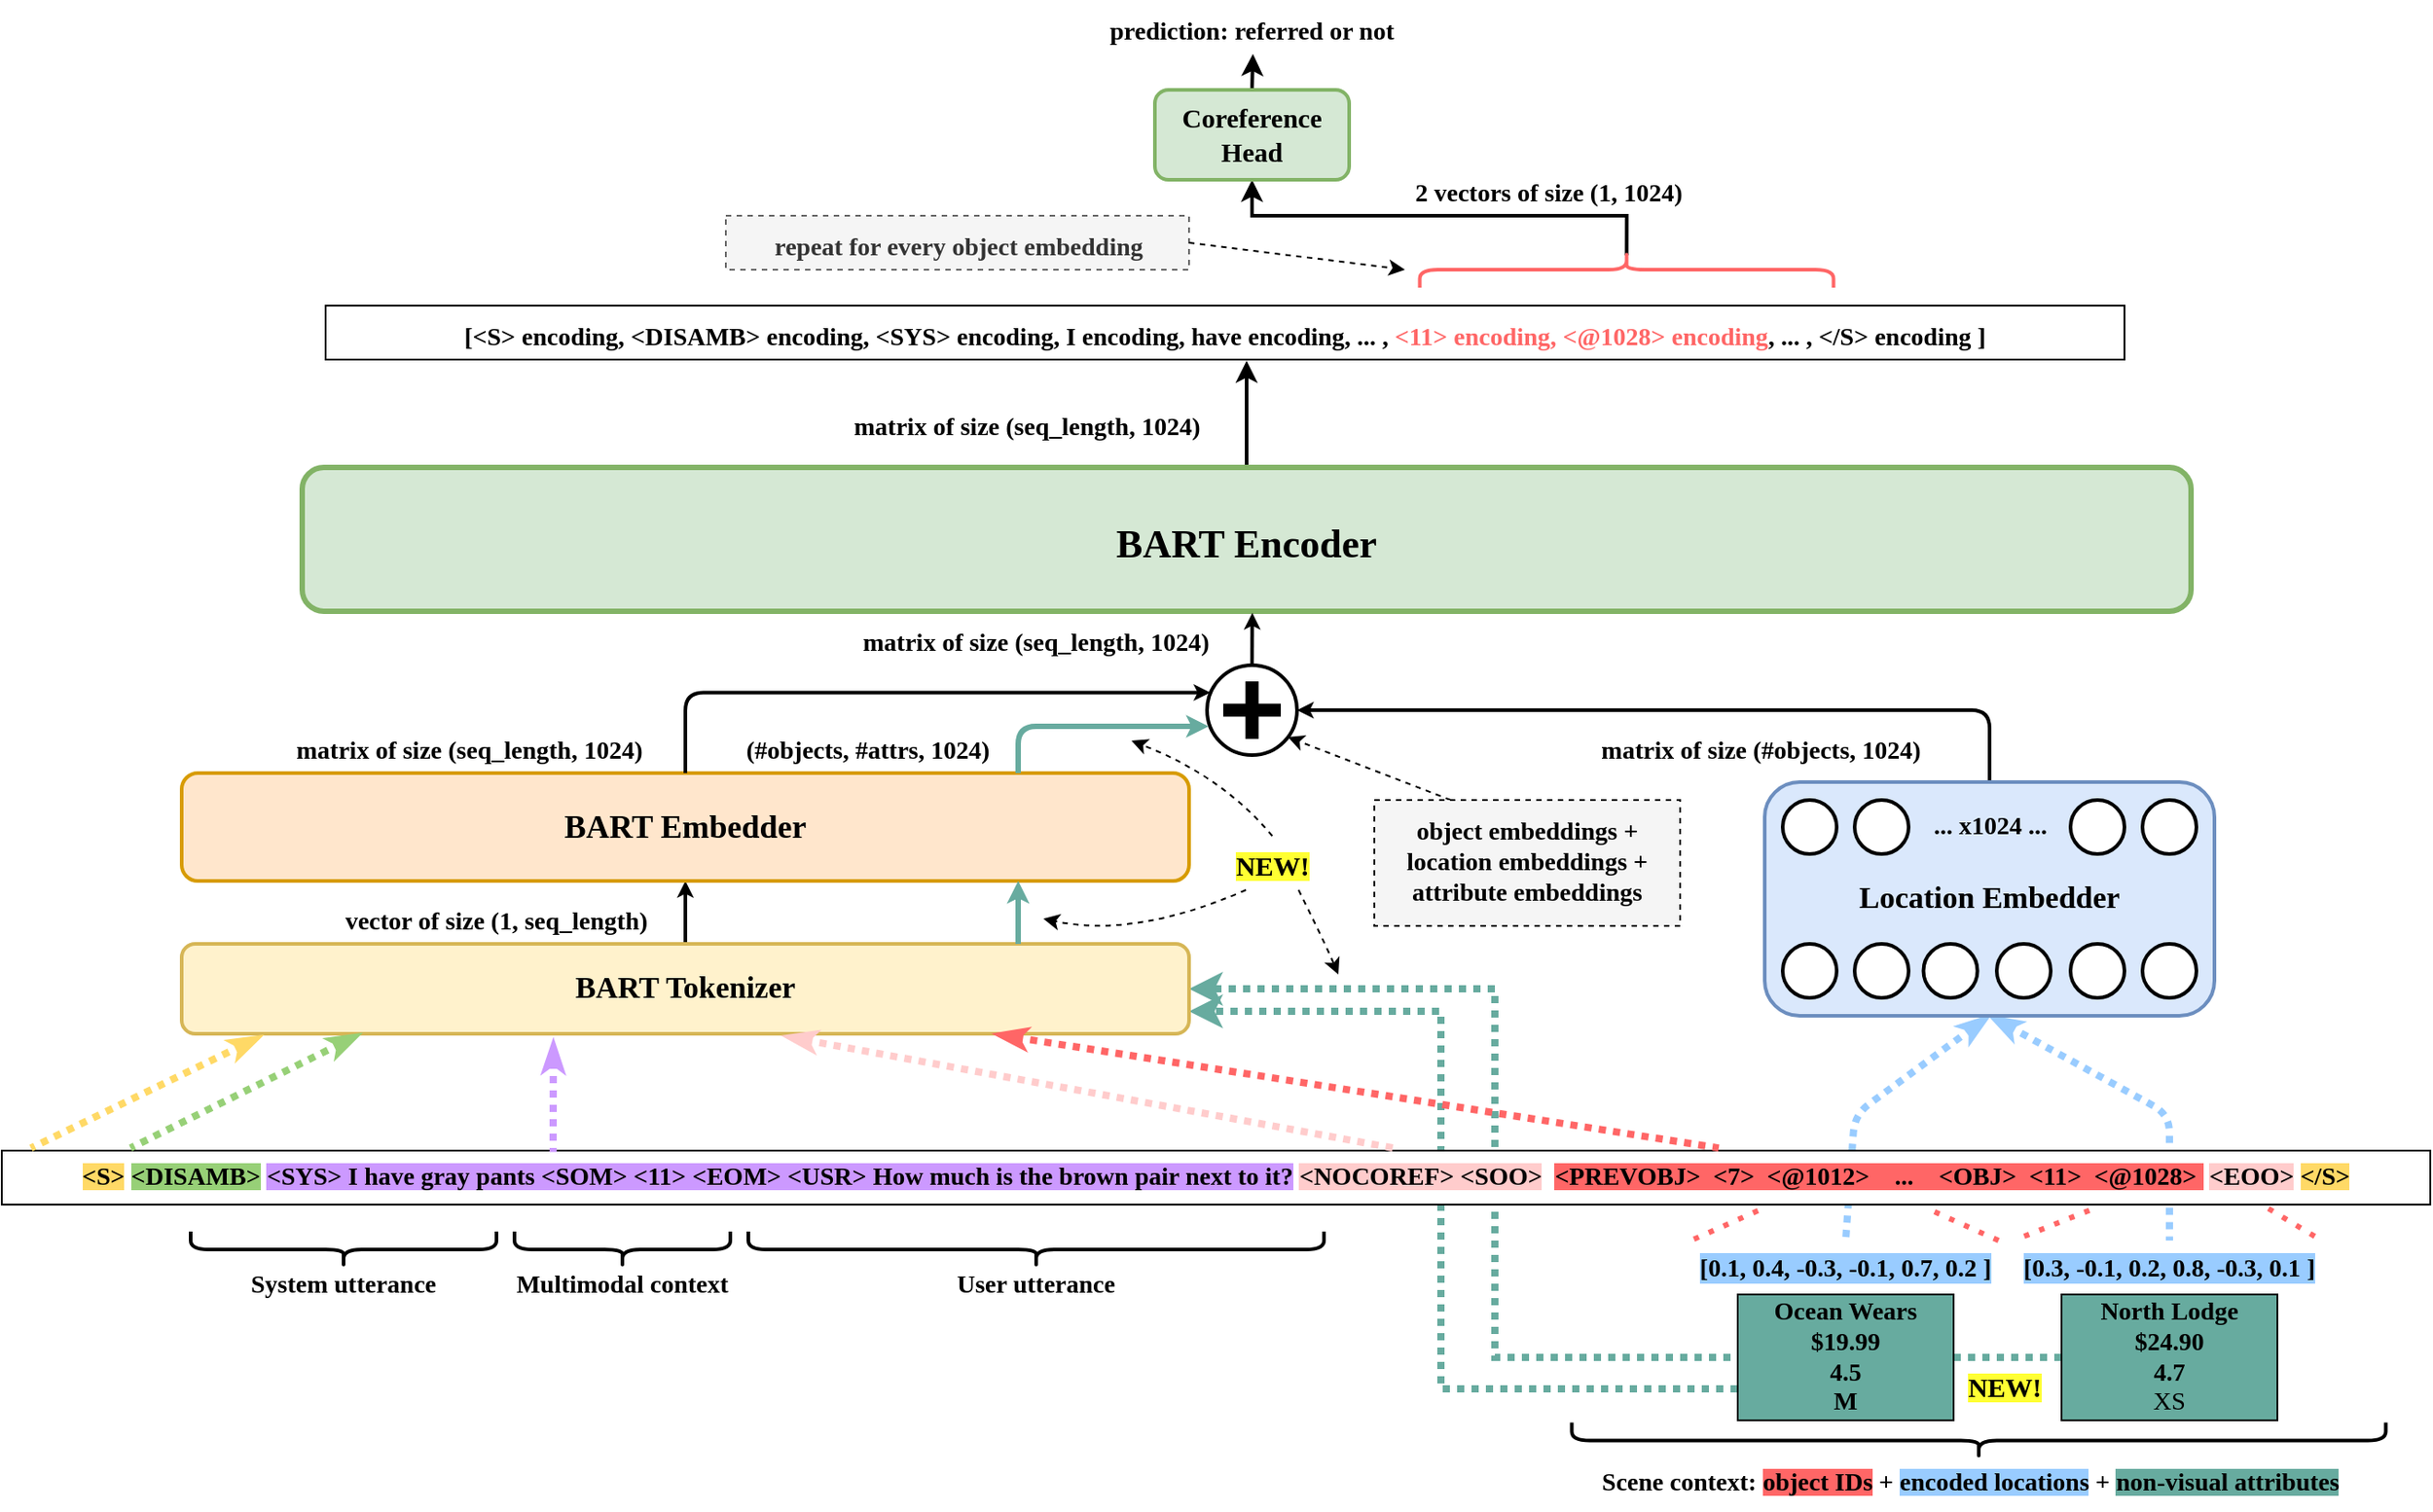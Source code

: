 <mxfile version="20.2.3" type="device"><diagram id="nJRgA7RGaKI04KDYHkOZ" name="Página-1"><mxGraphModel dx="3455" dy="1345" grid="0" gridSize="10" guides="1" tooltips="1" connect="1" arrows="1" fold="1" page="0" pageScale="1" pageWidth="827" pageHeight="1169" math="0" shadow="0"><root><mxCell id="0"/><mxCell id="1" parent="0"/><mxCell id="CJHG4yioOYbtJioHeOjv-8" style="edgeStyle=orthogonalEdgeStyle;rounded=0;orthogonalLoop=1;jettySize=auto;html=1;exitX=0;exitY=0.5;exitDx=0;exitDy=0;entryX=1;entryY=0.5;entryDx=0;entryDy=0;dashed=1;dashPattern=1 1;fontFamily=Montserrat;fontSource=https%3A%2F%2Ffonts.googleapis.com%2Fcss%3Ffamily%3DMontserrat;fontSize=14;strokeColor=#67AB9F;strokeWidth=4;" parent="1" source="CJHG4yioOYbtJioHeOjv-4" target="u8ArKfXHlO8BDRcM86fr-21" edge="1"><mxGeometry relative="1" as="geometry"><Array as="points"><mxPoint x="-800" y="745"/><mxPoint x="-800" y="540"/></Array></mxGeometry></mxCell><mxCell id="CJHG4yioOYbtJioHeOjv-6" style="edgeStyle=orthogonalEdgeStyle;rounded=0;orthogonalLoop=1;jettySize=auto;html=1;exitX=0;exitY=0.75;exitDx=0;exitDy=0;entryX=1;entryY=0.75;entryDx=0;entryDy=0;fontFamily=Montserrat;fontSource=https%3A%2F%2Ffonts.googleapis.com%2Fcss%3Ffamily%3DMontserrat;fontSize=14;dashed=1;dashPattern=1 1;strokeWidth=4;strokeColor=#67AB9F;" parent="1" source="CJHG4yioOYbtJioHeOjv-3" target="u8ArKfXHlO8BDRcM86fr-21" edge="1"><mxGeometry relative="1" as="geometry"><Array as="points"><mxPoint x="-830" y="763"/><mxPoint x="-830" y="553"/></Array></mxGeometry></mxCell><mxCell id="u8ArKfXHlO8BDRcM86fr-39" value="" style="endArrow=none;dashed=1;html=1;dashPattern=1 1;fontFamily=Montserrat;fontSource=https%3A%2F%2Ffonts.googleapis.com%2Fcss%3Ffamily%3DMontserrat;fontSize=14;fontColor=#000000;strokeColor=#99CCFF;strokeWidth=4;entryX=0.5;entryY=0;entryDx=0;entryDy=0;exitX=0.5;exitY=1;exitDx=0;exitDy=0;rounded=1;startArrow=classicThin;startFill=1;" parent="1" source="u8ArKfXHlO8BDRcM86fr-24" target="u8ArKfXHlO8BDRcM86fr-3" edge="1"><mxGeometry width="50" height="50" relative="1" as="geometry"><mxPoint x="-505" y="585.0" as="sourcePoint"/><mxPoint x="-595" y="690" as="targetPoint"/><Array as="points"><mxPoint x="-425" y="610"/></Array></mxGeometry></mxCell><mxCell id="u8ArKfXHlO8BDRcM86fr-38" value="" style="endArrow=none;dashed=1;html=1;dashPattern=1 1;fontFamily=Montserrat;fontSource=https%3A%2F%2Ffonts.googleapis.com%2Fcss%3Ffamily%3DMontserrat;fontSize=14;fontColor=#000000;strokeColor=#99CCFF;strokeWidth=4;entryX=0.5;entryY=0;entryDx=0;entryDy=0;exitX=0.5;exitY=1;exitDx=0;exitDy=0;rounded=1;startArrow=classicThin;startFill=1;" parent="1" source="u8ArKfXHlO8BDRcM86fr-24" target="u8ArKfXHlO8BDRcM86fr-2" edge="1"><mxGeometry width="50" height="50" relative="1" as="geometry"><mxPoint x="-870" y="590" as="sourcePoint"/><mxPoint x="-820" y="540" as="targetPoint"/><Array as="points"><mxPoint x="-600" y="610"/></Array></mxGeometry></mxCell><mxCell id="u8ArKfXHlO8BDRcM86fr-8" value="" style="rounded=0;whiteSpace=wrap;html=1;labelBackgroundColor=#99CCFF;fontFamily=Montserrat;fontSource=https%3A%2F%2Ffonts.googleapis.com%2Fcss%3Ffamily%3DMontserrat;fontSize=14;" parent="1" vertex="1"><mxGeometry x="-1630" y="630" width="1350" height="30" as="geometry"/></mxCell><mxCell id="u8ArKfXHlO8BDRcM86fr-1" value="&lt;font style=&quot;font-size: 14px;&quot; data-font-src=&quot;https://fonts.googleapis.com/css?family=Montserrat&quot; face=&quot;Montserrat&quot;&gt;&lt;b&gt;&lt;span style=&quot;background-color: rgb(255, 217, 102);&quot;&gt;&amp;lt;S&amp;gt;&lt;/span&gt; &lt;span style=&quot;background-color: rgb(151, 208, 119);&quot;&gt;&amp;lt;DISAMB&amp;gt;&lt;/span&gt; &lt;span style=&quot;background-color: rgb(204, 153, 255);&quot;&gt;&amp;lt;SYS&amp;gt; I have gray pants &amp;lt;SOM&amp;gt; &amp;lt;11&amp;gt; &amp;lt;EOM&amp;gt; &amp;lt;USR&amp;gt; How much is the brown pair next to it?&lt;/span&gt; &lt;span style=&quot;background-color: rgb(255, 204, 204);&quot;&gt;&amp;lt;NOCOREF&amp;gt; &amp;lt;SOO&amp;gt;&lt;/span&gt;&amp;nbsp; &lt;span style=&quot;background-color: rgb(255, 102, 102);&quot;&gt;&amp;lt;PREVOBJ&amp;gt;&amp;nbsp; &amp;lt;7&amp;gt;&amp;nbsp;&amp;nbsp;&lt;/span&gt;&lt;span style=&quot;background-color: rgb(255, 102, 102);&quot;&gt;&amp;lt;@1012&amp;gt;&amp;nbsp; &amp;nbsp; ...&amp;nbsp; &amp;nbsp; &amp;lt;OBJ&amp;gt;&amp;nbsp; &amp;lt;11&amp;gt;&amp;nbsp;&amp;nbsp;&lt;/span&gt;&lt;span style=&quot;background-color: rgb(255, 102, 102);&quot;&gt;&amp;lt;@1028&amp;gt;&amp;nbsp;&lt;/span&gt; &lt;span style=&quot;background-color: rgb(255, 204, 204);&quot;&gt;&amp;lt;EOO&amp;gt;&lt;/span&gt; &lt;span style=&quot;background-color: rgb(255, 217, 102);&quot;&gt;&amp;lt;/S&amp;gt;&lt;/span&gt;&lt;/b&gt;&lt;/font&gt;" style="text;html=1;strokeColor=none;fillColor=none;align=center;verticalAlign=middle;whiteSpace=wrap;rounded=0;" parent="1" vertex="1"><mxGeometry x="-1630" y="630" width="1350" height="30" as="geometry"/></mxCell><mxCell id="u8ArKfXHlO8BDRcM86fr-2" value="&lt;font face=&quot;Montserrat&quot;&gt;&lt;b&gt;[0.1, 0.4, -0.3, -0.1, 0.7, 0.2 ]&lt;/b&gt;&lt;/font&gt;" style="text;html=1;strokeColor=none;fillColor=none;align=center;verticalAlign=middle;whiteSpace=wrap;rounded=0;labelBackgroundColor=#99CCFF;fontSize=14;" parent="1" vertex="1"><mxGeometry x="-700" y="680" width="190" height="30" as="geometry"/></mxCell><mxCell id="u8ArKfXHlO8BDRcM86fr-3" value="&lt;font face=&quot;Montserrat&quot;&gt;&lt;b&gt;[0.3, -0.1, 0.2, 0.8, -0.3, 0.1 ]&lt;/b&gt;&lt;/font&gt;" style="text;html=1;strokeColor=none;fillColor=none;align=center;verticalAlign=middle;whiteSpace=wrap;rounded=0;labelBackgroundColor=#99CCFF;fontSize=14;" parent="1" vertex="1"><mxGeometry x="-520" y="680" width="190" height="30" as="geometry"/></mxCell><mxCell id="u8ArKfXHlO8BDRcM86fr-4" value="" style="endArrow=none;dashed=1;html=1;dashPattern=1 2;strokeWidth=3;rounded=0;fontFamily=Montserrat;fontSource=https%3A%2F%2Ffonts.googleapis.com%2Fcss%3Ffamily%3DMontserrat;fontSize=14;entryX=0.726;entryY=1.056;entryDx=0;entryDy=0;entryPerimeter=0;exitX=0.056;exitY=-0.024;exitDx=0;exitDy=0;fillColor=#f8cecc;strokeColor=#FF6666;exitPerimeter=0;" parent="1" source="u8ArKfXHlO8BDRcM86fr-2" target="u8ArKfXHlO8BDRcM86fr-1" edge="1"><mxGeometry width="50" height="50" relative="1" as="geometry"><mxPoint x="-910" y="810" as="sourcePoint"/><mxPoint x="-860" y="760" as="targetPoint"/></mxGeometry></mxCell><mxCell id="u8ArKfXHlO8BDRcM86fr-5" value="" style="endArrow=none;dashed=1;html=1;dashPattern=1 2;strokeWidth=3;rounded=0;fontFamily=Montserrat;fontSource=https%3A%2F%2Ffonts.googleapis.com%2Fcss%3Ffamily%3DMontserrat;fontSize=14;entryX=0.792;entryY=1.056;entryDx=0;entryDy=0;entryPerimeter=0;exitX=0;exitY=0;exitDx=0;exitDy=0;fillColor=#f8cecc;strokeColor=#FF6666;" parent="1" source="u8ArKfXHlO8BDRcM86fr-3" target="u8ArKfXHlO8BDRcM86fr-1" edge="1"><mxGeometry width="50" height="50" relative="1" as="geometry"><mxPoint x="-910" y="810" as="sourcePoint"/><mxPoint x="-860" y="760" as="targetPoint"/></mxGeometry></mxCell><mxCell id="u8ArKfXHlO8BDRcM86fr-6" value="" style="endArrow=none;dashed=1;html=1;dashPattern=1 2;strokeWidth=3;rounded=0;fontFamily=Montserrat;fontSource=https%3A%2F%2Ffonts.googleapis.com%2Fcss%3Ffamily%3DMontserrat;fontSize=14;entryX=0.86;entryY=1.1;entryDx=0;entryDy=0;entryPerimeter=0;exitX=0.075;exitY=-0.078;exitDx=0;exitDy=0;fillColor=#f8cecc;strokeColor=#FF6666;exitPerimeter=0;" parent="1" source="u8ArKfXHlO8BDRcM86fr-3" target="u8ArKfXHlO8BDRcM86fr-1" edge="1"><mxGeometry width="50" height="50" relative="1" as="geometry"><mxPoint x="-510" y="690" as="sourcePoint"/><mxPoint x="-550.8" y="671.68" as="targetPoint"/></mxGeometry></mxCell><mxCell id="u8ArKfXHlO8BDRcM86fr-7" value="" style="endArrow=none;dashed=1;html=1;dashPattern=1 2;strokeWidth=3;rounded=0;fontFamily=Montserrat;fontSource=https%3A%2F%2Ffonts.googleapis.com%2Fcss%3Ffamily%3DMontserrat;fontSize=14;entryX=0.931;entryY=1.011;entryDx=0;entryDy=0;entryPerimeter=0;exitX=0.925;exitY=-0.078;exitDx=0;exitDy=0;fillColor=#f8cecc;strokeColor=#FF6666;exitPerimeter=0;" parent="1" source="u8ArKfXHlO8BDRcM86fr-3" target="u8ArKfXHlO8BDRcM86fr-1" edge="1"><mxGeometry width="50" height="50" relative="1" as="geometry"><mxPoint x="-500" y="700" as="sourcePoint"/><mxPoint x="-540.8" y="681.68" as="targetPoint"/></mxGeometry></mxCell><mxCell id="u8ArKfXHlO8BDRcM86fr-9" value="" style="shape=curlyBracket;whiteSpace=wrap;html=1;rounded=1;flipH=1;labelBackgroundColor=#99CCFF;fontFamily=Montserrat;fontSource=https%3A%2F%2Ffonts.googleapis.com%2Fcss%3Ffamily%3DMontserrat;fontSize=14;rotation=90;strokeWidth=2;" parent="1" vertex="1"><mxGeometry x="-1450" y="600" width="20" height="170" as="geometry"/></mxCell><mxCell id="u8ArKfXHlO8BDRcM86fr-10" value="" style="shape=curlyBracket;whiteSpace=wrap;html=1;rounded=1;flipH=1;labelBackgroundColor=#99CCFF;fontFamily=Montserrat;fontSource=https%3A%2F%2Ffonts.googleapis.com%2Fcss%3Ffamily%3DMontserrat;fontSize=14;rotation=90;strokeWidth=2;" parent="1" vertex="1"><mxGeometry x="-1295" y="625" width="20" height="120" as="geometry"/></mxCell><mxCell id="u8ArKfXHlO8BDRcM86fr-11" value="" style="shape=curlyBracket;whiteSpace=wrap;html=1;rounded=1;flipH=1;labelBackgroundColor=#99CCFF;fontFamily=Montserrat;fontSource=https%3A%2F%2Ffonts.googleapis.com%2Fcss%3Ffamily%3DMontserrat;fontSize=14;rotation=90;strokeWidth=2;" parent="1" vertex="1"><mxGeometry x="-1065" y="525" width="20" height="320" as="geometry"/></mxCell><mxCell id="u8ArKfXHlO8BDRcM86fr-12" value="" style="shape=curlyBracket;whiteSpace=wrap;html=1;rounded=1;flipH=1;labelBackgroundColor=#99CCFF;fontFamily=Montserrat;fontSource=https%3A%2F%2Ffonts.googleapis.com%2Fcss%3Ffamily%3DMontserrat;fontSize=14;rotation=90;strokeWidth=2;" parent="1" vertex="1"><mxGeometry x="-541" y="565" width="20" height="452.5" as="geometry"/></mxCell><mxCell id="u8ArKfXHlO8BDRcM86fr-14" value="&lt;b&gt;System utterance&lt;/b&gt;" style="text;html=1;strokeColor=none;fillColor=none;align=center;verticalAlign=middle;whiteSpace=wrap;rounded=0;labelBackgroundColor=none;fontFamily=Montserrat;fontSource=https%3A%2F%2Ffonts.googleapis.com%2Fcss%3Ffamily%3DMontserrat;fontSize=14;" parent="1" vertex="1"><mxGeometry x="-1515" y="690" width="150" height="30" as="geometry"/></mxCell><mxCell id="u8ArKfXHlO8BDRcM86fr-15" value="&lt;b&gt;Multimodal context&lt;/b&gt;" style="text;html=1;strokeColor=none;fillColor=none;align=center;verticalAlign=middle;whiteSpace=wrap;rounded=0;labelBackgroundColor=none;fontFamily=Montserrat;fontSource=https%3A%2F%2Ffonts.googleapis.com%2Fcss%3Ffamily%3DMontserrat;fontSize=14;" parent="1" vertex="1"><mxGeometry x="-1360" y="690" width="150" height="30" as="geometry"/></mxCell><mxCell id="u8ArKfXHlO8BDRcM86fr-16" value="&lt;b&gt;User utterance&lt;/b&gt;" style="text;html=1;strokeColor=none;fillColor=none;align=center;verticalAlign=middle;whiteSpace=wrap;rounded=0;labelBackgroundColor=none;fontFamily=Montserrat;fontSource=https%3A%2F%2Ffonts.googleapis.com%2Fcss%3Ffamily%3DMontserrat;fontSize=14;" parent="1" vertex="1"><mxGeometry x="-1130" y="690" width="150" height="30" as="geometry"/></mxCell><mxCell id="u8ArKfXHlO8BDRcM86fr-17" value="&lt;b&gt;Scene context: &lt;span style=&quot;background-color: rgb(255, 102, 102);&quot;&gt;object IDs&lt;/span&gt;&amp;nbsp;+ &lt;span style=&quot;background-color: rgb(153, 204, 255);&quot;&gt;encoded locations&lt;/span&gt;&lt;/b&gt;&lt;b&gt;&amp;nbsp;+ &lt;span style=&quot;background-color: rgb(103, 171, 159);&quot;&gt;non-visual attributes&lt;/span&gt;&lt;/b&gt;" style="text;html=1;strokeColor=none;fillColor=none;align=center;verticalAlign=middle;whiteSpace=wrap;rounded=0;labelBackgroundColor=none;fontFamily=Montserrat;fontSource=https%3A%2F%2Ffonts.googleapis.com%2Fcss%3Ffamily%3DMontserrat;fontSize=14;" parent="1" vertex="1"><mxGeometry x="-780" y="800" width="489" height="30" as="geometry"/></mxCell><mxCell id="u8ArKfXHlO8BDRcM86fr-47" style="edgeStyle=orthogonalEdgeStyle;rounded=1;orthogonalLoop=1;jettySize=auto;html=1;exitX=0.5;exitY=0;exitDx=0;exitDy=0;entryX=0.5;entryY=1;entryDx=0;entryDy=0;fontFamily=Montserrat;fontSource=https%3A%2F%2Ffonts.googleapis.com%2Fcss%3Ffamily%3DMontserrat;fontSize=16;fontColor=#000000;startArrow=none;startFill=0;strokeColor=#000000;strokeWidth=2;endArrow=classic;endFill=1;endSize=3;startSize=5;" parent="1" source="u8ArKfXHlO8BDRcM86fr-21" target="u8ArKfXHlO8BDRcM86fr-22" edge="1"><mxGeometry relative="1" as="geometry"/></mxCell><mxCell id="u8ArKfXHlO8BDRcM86fr-21" value="&lt;b&gt;&lt;font style=&quot;font-size: 17px;&quot;&gt;BART Tokenizer&lt;/font&gt;&lt;/b&gt;" style="rounded=1;whiteSpace=wrap;html=1;labelBackgroundColor=none;fontFamily=Montserrat;fontSource=https%3A%2F%2Ffonts.googleapis.com%2Fcss%3Ffamily%3DMontserrat;fontSize=14;strokeWidth=2;fillColor=#fff2cc;strokeColor=#d6b656;" parent="1" vertex="1"><mxGeometry x="-1530" y="515" width="560" height="50" as="geometry"/></mxCell><mxCell id="u8ArKfXHlO8BDRcM86fr-22" value="&lt;h5&gt;&lt;b&gt;&lt;font style=&quot;font-size: 18px;&quot;&gt;BART Embedder&lt;/font&gt;&lt;/b&gt;&lt;/h5&gt;" style="rounded=1;whiteSpace=wrap;html=1;labelBackgroundColor=none;fontFamily=Montserrat;fontSource=https%3A%2F%2Ffonts.googleapis.com%2Fcss%3Ffamily%3DMontserrat;fontSize=14;strokeWidth=2;fillColor=#ffe6cc;strokeColor=#d79b00;" parent="1" vertex="1"><mxGeometry x="-1530" y="420" width="560" height="60" as="geometry"/></mxCell><mxCell id="u8ArKfXHlO8BDRcM86fr-90" style="edgeStyle=orthogonalEdgeStyle;rounded=0;orthogonalLoop=1;jettySize=auto;html=1;exitX=0.5;exitY=0;exitDx=0;exitDy=0;entryX=0.512;entryY=1.022;entryDx=0;entryDy=0;entryPerimeter=0;fontFamily=Montserrat;fontSource=https%3A%2F%2Ffonts.googleapis.com%2Fcss%3Ffamily%3DMontserrat;fontSize=14;fontColor=#000000;startArrow=none;startFill=0;endArrow=classic;endFill=1;strokeColor=#000000;strokeWidth=2;" parent="1" source="u8ArKfXHlO8BDRcM86fr-23" target="u8ArKfXHlO8BDRcM86fr-88" edge="1"><mxGeometry relative="1" as="geometry"/></mxCell><mxCell id="u8ArKfXHlO8BDRcM86fr-23" value="&lt;h1&gt;&lt;b&gt;&lt;font style=&quot;font-size: 22px;&quot;&gt;BART Encoder&lt;/font&gt;&lt;/b&gt;&lt;/h1&gt;" style="rounded=1;whiteSpace=wrap;html=1;labelBackgroundColor=none;fontFamily=Montserrat;fontSource=https%3A%2F%2Ffonts.googleapis.com%2Fcss%3Ffamily%3DMontserrat;fontSize=14;strokeWidth=3;fillColor=#d5e8d4;strokeColor=#82b366;" parent="1" vertex="1"><mxGeometry x="-1463" y="250" width="1050" height="80" as="geometry"/></mxCell><mxCell id="u8ArKfXHlO8BDRcM86fr-59" style="edgeStyle=orthogonalEdgeStyle;rounded=1;orthogonalLoop=1;jettySize=auto;html=1;exitX=0.5;exitY=0;exitDx=0;exitDy=0;entryX=1;entryY=0.5;entryDx=0;entryDy=0;fontFamily=Montserrat;fontSource=https%3A%2F%2Ffonts.googleapis.com%2Fcss%3Ffamily%3DMontserrat;fontSize=20;fontColor=#000000;startArrow=none;startFill=0;endArrow=classic;endFill=1;startSize=5;endSize=3;strokeColor=#000000;strokeWidth=2;" parent="1" source="u8ArKfXHlO8BDRcM86fr-24" target="u8ArKfXHlO8BDRcM86fr-48" edge="1"><mxGeometry relative="1" as="geometry"/></mxCell><mxCell id="u8ArKfXHlO8BDRcM86fr-24" value="&lt;font size=&quot;1&quot; style=&quot;&quot;&gt;&lt;b style=&quot;font-size: 17px;&quot;&gt;Location Embedder&lt;/b&gt;&lt;/font&gt;" style="rounded=1;whiteSpace=wrap;html=1;labelBackgroundColor=none;fontFamily=Montserrat;fontSource=https%3A%2F%2Ffonts.googleapis.com%2Fcss%3Ffamily%3DMontserrat;fontSize=14;strokeWidth=2;fillColor=#dae8fc;strokeColor=#6c8ebf;" parent="1" vertex="1"><mxGeometry x="-650" y="425" width="250" height="130" as="geometry"/></mxCell><mxCell id="u8ArKfXHlO8BDRcM86fr-25" value="" style="ellipse;whiteSpace=wrap;html=1;aspect=fixed;labelBackgroundColor=none;fontFamily=Montserrat;fontSource=https%3A%2F%2Ffonts.googleapis.com%2Fcss%3Ffamily%3DMontserrat;fontSize=14;fontColor=#000000;strokeWidth=2;" parent="1" vertex="1"><mxGeometry x="-640" y="515" width="30" height="30" as="geometry"/></mxCell><mxCell id="u8ArKfXHlO8BDRcM86fr-26" value="" style="ellipse;whiteSpace=wrap;html=1;aspect=fixed;labelBackgroundColor=none;fontFamily=Montserrat;fontSource=https%3A%2F%2Ffonts.googleapis.com%2Fcss%3Ffamily%3DMontserrat;fontSize=14;fontColor=#000000;strokeWidth=2;" parent="1" vertex="1"><mxGeometry x="-600" y="515" width="30" height="30" as="geometry"/></mxCell><mxCell id="u8ArKfXHlO8BDRcM86fr-27" value="" style="ellipse;whiteSpace=wrap;html=1;aspect=fixed;labelBackgroundColor=none;fontFamily=Montserrat;fontSource=https%3A%2F%2Ffonts.googleapis.com%2Fcss%3Ffamily%3DMontserrat;fontSize=14;fontColor=#000000;strokeWidth=2;" parent="1" vertex="1"><mxGeometry x="-561.75" y="515" width="30" height="30" as="geometry"/></mxCell><mxCell id="u8ArKfXHlO8BDRcM86fr-28" value="" style="ellipse;whiteSpace=wrap;html=1;aspect=fixed;labelBackgroundColor=none;fontFamily=Montserrat;fontSource=https%3A%2F%2Ffonts.googleapis.com%2Fcss%3Ffamily%3DMontserrat;fontSize=14;fontColor=#000000;strokeWidth=2;" parent="1" vertex="1"><mxGeometry x="-521" y="515" width="30" height="30" as="geometry"/></mxCell><mxCell id="u8ArKfXHlO8BDRcM86fr-29" value="" style="ellipse;whiteSpace=wrap;html=1;aspect=fixed;labelBackgroundColor=none;fontFamily=Montserrat;fontSource=https%3A%2F%2Ffonts.googleapis.com%2Fcss%3Ffamily%3DMontserrat;fontSize=14;fontColor=#000000;strokeWidth=2;" parent="1" vertex="1"><mxGeometry x="-480" y="515" width="30" height="30" as="geometry"/></mxCell><mxCell id="u8ArKfXHlO8BDRcM86fr-30" value="" style="ellipse;whiteSpace=wrap;html=1;aspect=fixed;labelBackgroundColor=none;fontFamily=Montserrat;fontSource=https%3A%2F%2Ffonts.googleapis.com%2Fcss%3Ffamily%3DMontserrat;fontSize=14;fontColor=#000000;strokeWidth=2;" parent="1" vertex="1"><mxGeometry x="-440" y="515" width="30" height="30" as="geometry"/></mxCell><mxCell id="u8ArKfXHlO8BDRcM86fr-31" value="" style="ellipse;whiteSpace=wrap;html=1;aspect=fixed;labelBackgroundColor=none;fontFamily=Montserrat;fontSource=https%3A%2F%2Ffonts.googleapis.com%2Fcss%3Ffamily%3DMontserrat;fontSize=14;fontColor=#000000;strokeWidth=2;" parent="1" vertex="1"><mxGeometry x="-640" y="435" width="30" height="30" as="geometry"/></mxCell><mxCell id="u8ArKfXHlO8BDRcM86fr-32" value="" style="ellipse;whiteSpace=wrap;html=1;aspect=fixed;labelBackgroundColor=none;fontFamily=Montserrat;fontSource=https%3A%2F%2Ffonts.googleapis.com%2Fcss%3Ffamily%3DMontserrat;fontSize=14;fontColor=#000000;strokeWidth=2;" parent="1" vertex="1"><mxGeometry x="-600" y="435" width="30" height="30" as="geometry"/></mxCell><mxCell id="u8ArKfXHlO8BDRcM86fr-35" value="" style="ellipse;whiteSpace=wrap;html=1;aspect=fixed;labelBackgroundColor=none;fontFamily=Montserrat;fontSource=https%3A%2F%2Ffonts.googleapis.com%2Fcss%3Ffamily%3DMontserrat;fontSize=14;fontColor=#000000;strokeWidth=2;" parent="1" vertex="1"><mxGeometry x="-480" y="435" width="30" height="30" as="geometry"/></mxCell><mxCell id="u8ArKfXHlO8BDRcM86fr-36" value="" style="ellipse;whiteSpace=wrap;html=1;aspect=fixed;labelBackgroundColor=none;fontFamily=Montserrat;fontSource=https%3A%2F%2Ffonts.googleapis.com%2Fcss%3Ffamily%3DMontserrat;fontSize=14;fontColor=#000000;strokeWidth=2;" parent="1" vertex="1"><mxGeometry x="-440" y="435" width="30" height="30" as="geometry"/></mxCell><mxCell id="u8ArKfXHlO8BDRcM86fr-37" value="&lt;b&gt;... x1024 ...&lt;/b&gt;" style="text;html=1;strokeColor=none;fillColor=none;align=center;verticalAlign=middle;whiteSpace=wrap;rounded=0;labelBackgroundColor=none;fontFamily=Montserrat;fontSource=https%3A%2F%2Ffonts.googleapis.com%2Fcss%3Ffamily%3DMontserrat;fontSize=14;fontColor=#000000;" parent="1" vertex="1"><mxGeometry x="-562.5" y="435" width="75" height="30" as="geometry"/></mxCell><mxCell id="u8ArKfXHlO8BDRcM86fr-40" value="" style="endArrow=none;dashed=1;html=1;dashPattern=1 1;fontFamily=Montserrat;fontSource=https%3A%2F%2Ffonts.googleapis.com%2Fcss%3Ffamily%3DMontserrat;fontSize=14;fontColor=#000000;strokeColor=#FFD966;strokeWidth=4;entryX=0.012;entryY=-0.048;entryDx=0;entryDy=0;exitX=0.079;exitY=1.027;exitDx=0;exitDy=0;rounded=1;startArrow=classicThin;startFill=1;entryPerimeter=0;exitPerimeter=0;" parent="1" source="u8ArKfXHlO8BDRcM86fr-21" target="u8ArKfXHlO8BDRcM86fr-1" edge="1"><mxGeometry width="50" height="50" relative="1" as="geometry"><mxPoint x="-1530" y="510.0" as="sourcePoint"/><mxPoint x="-1620" y="615" as="targetPoint"/><Array as="points"/></mxGeometry></mxCell><mxCell id="u8ArKfXHlO8BDRcM86fr-43" value="" style="endArrow=none;dashed=1;html=1;dashPattern=1 1;fontFamily=Montserrat;fontSource=https%3A%2F%2Ffonts.googleapis.com%2Fcss%3Ffamily%3DMontserrat;fontSize=14;fontColor=#000000;strokeColor=#97D077;strokeWidth=4;entryX=0.053;entryY=-0.048;entryDx=0;entryDy=0;exitX=0.177;exitY=1.004;exitDx=0;exitDy=0;rounded=1;startArrow=classicThin;startFill=1;entryPerimeter=0;exitPerimeter=0;" parent="1" source="u8ArKfXHlO8BDRcM86fr-21" target="u8ArKfXHlO8BDRcM86fr-1" edge="1"><mxGeometry width="50" height="50" relative="1" as="geometry"><mxPoint x="-1475.76" y="576.35" as="sourcePoint"/><mxPoint x="-1603.8" y="638.56" as="targetPoint"/><Array as="points"/></mxGeometry></mxCell><mxCell id="u8ArKfXHlO8BDRcM86fr-44" value="" style="endArrow=none;dashed=1;html=1;dashPattern=1 1;fontFamily=Montserrat;fontSource=https%3A%2F%2Ffonts.googleapis.com%2Fcss%3Ffamily%3DMontserrat;fontSize=14;fontColor=#000000;strokeColor=#CC99FF;strokeWidth=4;entryX=0.227;entryY=0.026;entryDx=0;entryDy=0;exitX=0.369;exitY=1.071;exitDx=0;exitDy=0;rounded=1;startArrow=classicThin;startFill=1;entryPerimeter=0;exitPerimeter=0;" parent="1" source="u8ArKfXHlO8BDRcM86fr-21" target="u8ArKfXHlO8BDRcM86fr-1" edge="1"><mxGeometry width="50" height="50" relative="1" as="geometry"><mxPoint x="-1465.76" y="586.35" as="sourcePoint"/><mxPoint x="-1593.8" y="648.56" as="targetPoint"/><Array as="points"/></mxGeometry></mxCell><mxCell id="u8ArKfXHlO8BDRcM86fr-45" value="" style="endArrow=none;dashed=1;html=1;dashPattern=1 1;fontFamily=Montserrat;fontSource=https%3A%2F%2Ffonts.googleapis.com%2Fcss%3Ffamily%3DMontserrat;fontSize=14;fontColor=#000000;strokeColor=#FFCCCC;strokeWidth=4;entryX=0.573;entryY=-0.048;entryDx=0;entryDy=0;exitX=0.598;exitY=1.027;exitDx=0;exitDy=0;rounded=1;startArrow=classicThin;startFill=1;entryPerimeter=0;exitPerimeter=0;" parent="1" source="u8ArKfXHlO8BDRcM86fr-21" target="u8ArKfXHlO8BDRcM86fr-1" edge="1"><mxGeometry width="50" height="50" relative="1" as="geometry"><mxPoint x="-1455.76" y="596.35" as="sourcePoint"/><mxPoint x="-1583.8" y="658.56" as="targetPoint"/><Array as="points"/></mxGeometry></mxCell><mxCell id="u8ArKfXHlO8BDRcM86fr-46" value="" style="endArrow=none;dashed=1;html=1;dashPattern=1 1;fontFamily=Montserrat;fontSource=https%3A%2F%2Ffonts.googleapis.com%2Fcss%3Ffamily%3DMontserrat;fontSize=14;fontColor=#000000;strokeColor=#FF6666;strokeWidth=4;entryX=0.707;entryY=-0.048;entryDx=0;entryDy=0;exitX=0.807;exitY=1.004;exitDx=0;exitDy=0;rounded=1;startArrow=classicThin;startFill=1;entryPerimeter=0;exitPerimeter=0;" parent="1" source="u8ArKfXHlO8BDRcM86fr-21" target="u8ArKfXHlO8BDRcM86fr-1" edge="1"><mxGeometry width="50" height="50" relative="1" as="geometry"><mxPoint x="-1185.12" y="576.35" as="sourcePoint"/><mxPoint x="-846.45" y="638.56" as="targetPoint"/><Array as="points"/></mxGeometry></mxCell><mxCell id="u8ArKfXHlO8BDRcM86fr-64" style="edgeStyle=orthogonalEdgeStyle;rounded=1;orthogonalLoop=1;jettySize=auto;html=1;exitX=0.5;exitY=0;exitDx=0;exitDy=0;entryX=0.503;entryY=1.011;entryDx=0;entryDy=0;entryPerimeter=0;fontFamily=Montserrat;fontSource=https%3A%2F%2Ffonts.googleapis.com%2Fcss%3Ffamily%3DMontserrat;fontSize=15;fontColor=#000000;startArrow=none;startFill=0;endArrow=classic;endFill=1;startSize=5;endSize=3;strokeColor=#000000;strokeWidth=2;" parent="1" source="u8ArKfXHlO8BDRcM86fr-48" target="u8ArKfXHlO8BDRcM86fr-23" edge="1"><mxGeometry relative="1" as="geometry"/></mxCell><mxCell id="u8ArKfXHlO8BDRcM86fr-48" value="" style="ellipse;whiteSpace=wrap;html=1;aspect=fixed;labelBackgroundColor=none;fontFamily=Montserrat;fontSource=https%3A%2F%2Ffonts.googleapis.com%2Fcss%3Ffamily%3DMontserrat;fontSize=16;fontColor=#000000;strokeWidth=2;" parent="1" vertex="1"><mxGeometry x="-960" y="360" width="50" height="50" as="geometry"/></mxCell><mxCell id="u8ArKfXHlO8BDRcM86fr-49" value="" style="shape=cross;whiteSpace=wrap;html=1;labelBackgroundColor=none;fontFamily=Montserrat;fontSource=https%3A%2F%2Ffonts.googleapis.com%2Fcss%3Ffamily%3DMontserrat;fontSize=16;fontColor=#000000;strokeWidth=2;size=0.178;gradientColor=none;fillColor=#000000;" parent="1" vertex="1"><mxGeometry x="-950" y="370" width="30" height="30" as="geometry"/></mxCell><mxCell id="u8ArKfXHlO8BDRcM86fr-79" value="&lt;font style=&quot;font-size: 14px;&quot;&gt;&lt;b&gt;vector of size (1, seq_length)&lt;/b&gt;&lt;/font&gt;" style="text;html=1;strokeColor=none;fillColor=none;align=center;verticalAlign=middle;whiteSpace=wrap;rounded=0;shadow=0;labelBackgroundColor=none;fontFamily=Montserrat;fontSource=https%3A%2F%2Ffonts.googleapis.com%2Fcss%3Ffamily%3DMontserrat;fontSize=22;fontColor=#000000;" parent="1" vertex="1"><mxGeometry x="-1455" y="485" width="200" height="30" as="geometry"/></mxCell><mxCell id="u8ArKfXHlO8BDRcM86fr-80" value="&lt;font style=&quot;font-size: 14px;&quot;&gt;&lt;b&gt;matrix of size (seq_length, 1024)&lt;/b&gt;&lt;/font&gt;" style="text;html=1;strokeColor=none;fillColor=none;align=center;verticalAlign=middle;whiteSpace=wrap;rounded=0;shadow=0;labelBackgroundColor=none;fontFamily=Montserrat;fontSource=https%3A%2F%2Ffonts.googleapis.com%2Fcss%3Ffamily%3DMontserrat;fontSize=22;fontColor=#000000;" parent="1" vertex="1"><mxGeometry x="-1490" y="390" width="240" height="30" as="geometry"/></mxCell><mxCell id="u8ArKfXHlO8BDRcM86fr-81" value="&lt;font style=&quot;font-size: 14px;&quot;&gt;&lt;b&gt;matrix of size (#objects, 1024)&lt;/b&gt;&lt;/font&gt;" style="text;html=1;strokeColor=none;fillColor=none;align=center;verticalAlign=middle;whiteSpace=wrap;rounded=0;shadow=0;labelBackgroundColor=none;fontFamily=Montserrat;fontSource=https%3A%2F%2Ffonts.googleapis.com%2Fcss%3Ffamily%3DMontserrat;fontSize=22;fontColor=#000000;" parent="1" vertex="1"><mxGeometry x="-771.75" y="390" width="240" height="30" as="geometry"/></mxCell><mxCell id="u8ArKfXHlO8BDRcM86fr-82" value="&lt;font style=&quot;font-size: 14px;&quot;&gt;&lt;b&gt;matrix of size (seq_length, 1024)&lt;/b&gt;&lt;/font&gt;" style="text;html=1;strokeColor=none;fillColor=none;align=center;verticalAlign=middle;whiteSpace=wrap;rounded=0;shadow=0;labelBackgroundColor=none;fontFamily=Montserrat;fontSource=https%3A%2F%2Ffonts.googleapis.com%2Fcss%3Ffamily%3DMontserrat;fontSize=22;fontColor=#000000;" parent="1" vertex="1"><mxGeometry x="-1175" y="330" width="240" height="30" as="geometry"/></mxCell><mxCell id="u8ArKfXHlO8BDRcM86fr-86" value="" style="endArrow=classic;html=1;rounded=0;fontFamily=Montserrat;fontSource=https%3A%2F%2Ffonts.googleapis.com%2Fcss%3Ffamily%3DMontserrat;fontSize=14;fontColor=#000000;strokeColor=#000000;strokeWidth=1;exitX=0.25;exitY=0;exitDx=0;exitDy=0;dashed=1;" parent="1" source="CJHG4yioOYbtJioHeOjv-15" edge="1"><mxGeometry width="50" height="50" relative="1" as="geometry"><mxPoint x="-835" y="430" as="sourcePoint"/><mxPoint x="-915" y="400" as="targetPoint"/></mxGeometry></mxCell><mxCell id="u8ArKfXHlO8BDRcM86fr-87" value="&lt;font style=&quot;font-size: 14px;&quot;&gt;&lt;b&gt;matrix of size (seq_length, 1024)&lt;/b&gt;&lt;/font&gt;" style="text;html=1;strokeColor=none;fillColor=none;align=center;verticalAlign=middle;whiteSpace=wrap;rounded=0;shadow=0;labelBackgroundColor=none;fontFamily=Montserrat;fontSource=https%3A%2F%2Ffonts.googleapis.com%2Fcss%3Ffamily%3DMontserrat;fontSize=22;fontColor=#000000;" parent="1" vertex="1"><mxGeometry x="-1180" y="210" width="240" height="30" as="geometry"/></mxCell><mxCell id="u8ArKfXHlO8BDRcM86fr-88" value="&lt;font style=&quot;font-size: 14px;&quot;&gt;&lt;b&gt;[&amp;lt;S&amp;gt; encoding, &amp;lt;DISAMB&amp;gt; encoding, &amp;lt;SYS&amp;gt; encoding, I encoding, have encoding, ... , &lt;font color=&quot;#ff6666&quot;&gt;&amp;lt;11&amp;gt; encoding, &amp;lt;@1028&amp;gt; encoding&lt;/font&gt;, ... , &amp;lt;/S&amp;gt; encoding ]&lt;/b&gt;&lt;/font&gt;" style="text;html=1;align=center;verticalAlign=middle;whiteSpace=wrap;rounded=0;shadow=0;labelBackgroundColor=none;fontFamily=Montserrat;fontSource=https%3A%2F%2Ffonts.googleapis.com%2Fcss%3Ffamily%3DMontserrat;fontSize=22;strokeColor=default;" parent="1" vertex="1"><mxGeometry x="-1450" y="160" width="1000" height="30" as="geometry"/></mxCell><mxCell id="u8ArKfXHlO8BDRcM86fr-93" style="edgeStyle=orthogonalEdgeStyle;rounded=0;orthogonalLoop=1;jettySize=auto;html=1;entryX=0.5;entryY=1;entryDx=0;entryDy=0;fontFamily=Montserrat;fontSource=https%3A%2F%2Ffonts.googleapis.com%2Fcss%3Ffamily%3DMontserrat;fontSize=15;fontColor=#000000;startArrow=none;startFill=0;endArrow=classic;endFill=1;strokeColor=#000000;strokeWidth=2;exitX=0.1;exitY=0.5;exitDx=0;exitDy=0;exitPerimeter=0;" parent="1" source="u8ArKfXHlO8BDRcM86fr-91" target="u8ArKfXHlO8BDRcM86fr-92" edge="1"><mxGeometry relative="1" as="geometry"><Array as="points"><mxPoint x="-727" y="110"/><mxPoint x="-935" y="110"/></Array></mxGeometry></mxCell><mxCell id="u8ArKfXHlO8BDRcM86fr-91" value="" style="shape=curlyBracket;whiteSpace=wrap;html=1;rounded=1;flipH=1;shadow=0;labelBackgroundColor=none;fontFamily=Montserrat;fontSource=https%3A%2F%2Ffonts.googleapis.com%2Fcss%3Ffamily%3DMontserrat;fontSize=14;strokeColor=#FF6666;strokeWidth=2;fillColor=#f8cecc;rotation=-90;" parent="1" vertex="1"><mxGeometry x="-736.75" y="25" width="20" height="230" as="geometry"/></mxCell><mxCell id="u8ArKfXHlO8BDRcM86fr-97" style="edgeStyle=orthogonalEdgeStyle;rounded=0;orthogonalLoop=1;jettySize=auto;html=1;exitX=0.5;exitY=0;exitDx=0;exitDy=0;fontFamily=Montserrat;fontSource=https%3A%2F%2Ffonts.googleapis.com%2Fcss%3Ffamily%3DMontserrat;fontSize=15;fontColor=#000000;startArrow=none;startFill=0;endArrow=classic;endFill=1;strokeColor=#000000;strokeWidth=2;" parent="1" source="u8ArKfXHlO8BDRcM86fr-92" edge="1"><mxGeometry relative="1" as="geometry"><mxPoint x="-934.5" y="20" as="targetPoint"/></mxGeometry></mxCell><mxCell id="u8ArKfXHlO8BDRcM86fr-92" value="&lt;b&gt;&lt;font style=&quot;font-size: 15px;&quot; color=&quot;#000000&quot;&gt;Coreference Head&lt;/font&gt;&lt;/b&gt;" style="rounded=1;whiteSpace=wrap;html=1;shadow=0;labelBackgroundColor=none;fontFamily=Montserrat;fontSource=https%3A%2F%2Ffonts.googleapis.com%2Fcss%3Ffamily%3DMontserrat;fontSize=14;strokeColor=#82b366;strokeWidth=2;fillColor=#d5e8d4;" parent="1" vertex="1"><mxGeometry x="-989" y="40" width="108" height="50" as="geometry"/></mxCell><mxCell id="u8ArKfXHlO8BDRcM86fr-94" value="&lt;font style=&quot;font-size: 14px;&quot;&gt;&lt;b&gt;2 vectors of size (1, 1024)&lt;/b&gt;&lt;/font&gt;" style="text;html=1;strokeColor=none;fillColor=none;align=center;verticalAlign=middle;whiteSpace=wrap;rounded=0;shadow=0;labelBackgroundColor=none;fontFamily=Montserrat;fontSource=https%3A%2F%2Ffonts.googleapis.com%2Fcss%3Ffamily%3DMontserrat;fontSize=22;fontColor=#000000;" parent="1" vertex="1"><mxGeometry x="-870" y="80" width="200" height="30" as="geometry"/></mxCell><mxCell id="u8ArKfXHlO8BDRcM86fr-95" value="&lt;div style=&quot;&quot;&gt;&lt;b style=&quot;font-size: 14px; background-color: initial;&quot;&gt;repeat for every object embedding&lt;/b&gt;&lt;/div&gt;" style="text;html=1;strokeColor=#666666;fillColor=#f5f5f5;align=center;verticalAlign=middle;whiteSpace=wrap;rounded=0;shadow=0;labelBackgroundColor=none;fontFamily=Montserrat;fontSource=https%3A%2F%2Ffonts.googleapis.com%2Fcss%3Ffamily%3DMontserrat;fontSize=22;fontColor=#333333;dashed=1;" parent="1" vertex="1"><mxGeometry x="-1227.5" y="110" width="257.5" height="30" as="geometry"/></mxCell><mxCell id="u8ArKfXHlO8BDRcM86fr-96" value="" style="endArrow=classic;html=1;rounded=0;fontFamily=Montserrat;fontSource=https%3A%2F%2Ffonts.googleapis.com%2Fcss%3Ffamily%3DMontserrat;fontSize=14;fontColor=#000000;strokeColor=#000000;strokeWidth=1;exitX=1;exitY=0.5;exitDx=0;exitDy=0;dashed=1;" parent="1" source="u8ArKfXHlO8BDRcM86fr-95" edge="1"><mxGeometry width="50" height="50" relative="1" as="geometry"><mxPoint x="-850" y="460" as="sourcePoint"/><mxPoint x="-850" y="140" as="targetPoint"/></mxGeometry></mxCell><mxCell id="u8ArKfXHlO8BDRcM86fr-98" value="&lt;font style=&quot;font-size: 14px;&quot;&gt;&lt;b&gt;prediction: referred or not&lt;/b&gt;&lt;/font&gt;" style="text;html=1;strokeColor=none;fillColor=none;align=center;verticalAlign=middle;whiteSpace=wrap;rounded=0;shadow=0;labelBackgroundColor=none;fontFamily=Montserrat;fontSource=https%3A%2F%2Ffonts.googleapis.com%2Fcss%3Ffamily%3DMontserrat;fontSize=22;fontColor=#000000;" parent="1" vertex="1"><mxGeometry x="-1035" y="-10" width="200" height="30" as="geometry"/></mxCell><mxCell id="CJHG4yioOYbtJioHeOjv-3" value="&lt;font style=&quot;font-size: 14px;&quot; data-font-src=&quot;https://fonts.googleapis.com/css?family=Montserrat&quot; face=&quot;Montserrat&quot;&gt;&lt;b&gt;Ocean Wears&lt;br&gt;$19.99&lt;br&gt;4.5&lt;br&gt;M&lt;/b&gt;&lt;br&gt;&lt;/font&gt;" style="text;html=1;strokeColor=default;fillColor=#67AB9F;align=center;verticalAlign=middle;whiteSpace=wrap;rounded=0;labelBackgroundColor=none;" parent="1" vertex="1"><mxGeometry x="-665" y="710" width="120" height="70" as="geometry"/></mxCell><mxCell id="CJHG4yioOYbtJioHeOjv-4" value="&lt;font style=&quot;font-size: 14px;&quot; data-font-src=&quot;https://fonts.googleapis.com/css?family=Montserrat&quot; face=&quot;Montserrat&quot;&gt;&lt;b&gt;North Lodge&lt;br&gt;$24.90&lt;br&gt;4.7&lt;br&gt;&lt;/b&gt;XS&lt;br&gt;&lt;/font&gt;" style="text;html=1;strokeColor=default;fillColor=#67AB9F;align=center;verticalAlign=middle;whiteSpace=wrap;rounded=0;labelBackgroundColor=none;" parent="1" vertex="1"><mxGeometry x="-485" y="710" width="120" height="70" as="geometry"/></mxCell><mxCell id="CJHG4yioOYbtJioHeOjv-11" style="edgeStyle=orthogonalEdgeStyle;rounded=1;orthogonalLoop=1;jettySize=auto;html=1;exitX=0.5;exitY=0;exitDx=0;exitDy=0;entryX=0.5;entryY=1;entryDx=0;entryDy=0;fontFamily=Montserrat;fontSource=https%3A%2F%2Ffonts.googleapis.com%2Fcss%3Ffamily%3DMontserrat;fontSize=16;fontColor=#000000;startArrow=none;startFill=0;strokeColor=#67AB9F;strokeWidth=3;endArrow=classic;endFill=1;endSize=3;startSize=5;" parent="1" edge="1"><mxGeometry relative="1" as="geometry"><mxPoint x="-1065" y="515" as="sourcePoint"/><mxPoint x="-1065" y="480" as="targetPoint"/></mxGeometry></mxCell><mxCell id="CJHG4yioOYbtJioHeOjv-12" style="edgeStyle=orthogonalEdgeStyle;rounded=1;orthogonalLoop=1;jettySize=auto;html=1;exitX=0.5;exitY=0;exitDx=0;exitDy=0;entryX=0.017;entryY=0.68;entryDx=0;entryDy=0;fontFamily=Montserrat;fontSource=https%3A%2F%2Ffonts.googleapis.com%2Fcss%3Ffamily%3DMontserrat;fontSize=16;fontColor=#000000;startArrow=none;startFill=0;strokeColor=#67AB9F;strokeWidth=3;endArrow=classic;endFill=1;endSize=3;startSize=5;entryPerimeter=0;" parent="1" target="u8ArKfXHlO8BDRcM86fr-48" edge="1"><mxGeometry relative="1" as="geometry"><mxPoint x="-1065" y="420" as="sourcePoint"/><mxPoint x="-1065" y="385" as="targetPoint"/><Array as="points"><mxPoint x="-1065" y="394"/></Array></mxGeometry></mxCell><mxCell id="CJHG4yioOYbtJioHeOjv-14" style="edgeStyle=orthogonalEdgeStyle;rounded=1;orthogonalLoop=1;jettySize=auto;html=1;exitX=0.5;exitY=0;exitDx=0;exitDy=0;entryX=0.037;entryY=0.304;entryDx=0;entryDy=0;fontFamily=Montserrat;fontSource=https%3A%2F%2Ffonts.googleapis.com%2Fcss%3Ffamily%3DMontserrat;fontSize=16;fontColor=#000000;startArrow=none;startFill=0;strokeColor=#000000;strokeWidth=2;endArrow=classic;endFill=1;endSize=3;startSize=5;entryPerimeter=0;" parent="1" target="u8ArKfXHlO8BDRcM86fr-48" edge="1"><mxGeometry relative="1" as="geometry"><mxPoint x="-1250" y="420" as="sourcePoint"/><mxPoint x="-1144.15" y="394" as="targetPoint"/><Array as="points"><mxPoint x="-1250" y="375"/></Array></mxGeometry></mxCell><mxCell id="CJHG4yioOYbtJioHeOjv-15" value="&lt;font style=&quot;font-size: 14px;&quot; data-font-src=&quot;https://fonts.googleapis.com/css?family=Montserrat&quot; face=&quot;Montserrat&quot;&gt;&lt;b&gt;object embeddings + location embeddings + attribute embeddings&lt;/b&gt;&lt;br&gt;&lt;/font&gt;" style="text;html=1;strokeColor=default;fillColor=#F5F5F5;align=center;verticalAlign=middle;whiteSpace=wrap;rounded=0;labelBackgroundColor=none;dashed=1;" parent="1" vertex="1"><mxGeometry x="-867" y="435" width="170" height="70" as="geometry"/></mxCell><mxCell id="CJHG4yioOYbtJioHeOjv-16" value="&lt;font style=&quot;font-size: 14px;&quot;&gt;&lt;b&gt;(#objects, #attrs, 1024)&lt;/b&gt;&lt;/font&gt;" style="text;html=1;strokeColor=none;fillColor=none;align=center;verticalAlign=middle;whiteSpace=wrap;rounded=0;shadow=0;labelBackgroundColor=none;fontFamily=Montserrat;fontSource=https%3A%2F%2Ffonts.googleapis.com%2Fcss%3Ffamily%3DMontserrat;fontSize=22;fontColor=#000000;" parent="1" vertex="1"><mxGeometry x="-1236" y="395" width="175" height="20" as="geometry"/></mxCell><mxCell id="PD_Y5nBjhX_QnaGY7zRp-1" value="&lt;font size=&quot;1&quot; style=&quot;&quot;&gt;&lt;b style=&quot;font-size: 15px; background-color: rgb(255, 255, 51);&quot;&gt;NEW!&lt;/b&gt;&lt;/font&gt;" style="text;html=1;strokeColor=none;fillColor=none;align=center;verticalAlign=middle;whiteSpace=wrap;rounded=0;shadow=0;labelBackgroundColor=none;fontFamily=Montserrat;fontSource=https%3A%2F%2Ffonts.googleapis.com%2Fcss%3Ffamily%3DMontserrat;fontSize=22;fontColor=#000000;" vertex="1" parent="1"><mxGeometry x="-953" y="455" width="58.5" height="30" as="geometry"/></mxCell><mxCell id="PD_Y5nBjhX_QnaGY7zRp-2" value="&lt;font size=&quot;1&quot; style=&quot;&quot;&gt;&lt;b style=&quot;font-size: 15px; background-color: rgb(255, 255, 51);&quot;&gt;NEW!&lt;/b&gt;&lt;/font&gt;" style="text;html=1;strokeColor=none;fillColor=none;align=center;verticalAlign=middle;whiteSpace=wrap;rounded=0;shadow=0;labelBackgroundColor=none;fontFamily=Montserrat;fontSource=https%3A%2F%2Ffonts.googleapis.com%2Fcss%3Ffamily%3DMontserrat;fontSize=22;fontColor=#000000;" vertex="1" parent="1"><mxGeometry x="-546" y="745" width="58.5" height="30" as="geometry"/></mxCell><mxCell id="PD_Y5nBjhX_QnaGY7zRp-3" value="" style="endArrow=classic;html=1;fontFamily=Montserrat;fontSource=https%3A%2F%2Ffonts.googleapis.com%2Fcss%3Ffamily%3DMontserrat;fontSize=14;fontColor=#000000;strokeColor=#000000;strokeWidth=1;exitX=0.5;exitY=0;exitDx=0;exitDy=0;dashed=1;curved=1;" edge="1" parent="1" source="PD_Y5nBjhX_QnaGY7zRp-1"><mxGeometry width="50" height="50" relative="1" as="geometry"><mxPoint x="-869.5" y="455" as="sourcePoint"/><mxPoint x="-1002" y="402" as="targetPoint"/><Array as="points"><mxPoint x="-951" y="422"/></Array></mxGeometry></mxCell><mxCell id="PD_Y5nBjhX_QnaGY7zRp-4" value="" style="endArrow=classic;html=1;fontFamily=Montserrat;fontSource=https%3A%2F%2Ffonts.googleapis.com%2Fcss%3Ffamily%3DMontserrat;fontSize=14;fontColor=#000000;strokeColor=#000000;strokeWidth=1;exitX=0.25;exitY=1;exitDx=0;exitDy=0;dashed=1;curved=1;" edge="1" parent="1" source="PD_Y5nBjhX_QnaGY7zRp-1"><mxGeometry width="50" height="50" relative="1" as="geometry"><mxPoint x="-972.75" y="545" as="sourcePoint"/><mxPoint x="-1051" y="501" as="targetPoint"/><Array as="points"><mxPoint x="-1000" y="512"/></Array></mxGeometry></mxCell><mxCell id="PD_Y5nBjhX_QnaGY7zRp-5" value="" style="endArrow=classic;html=1;fontFamily=Montserrat;fontSource=https%3A%2F%2Ffonts.googleapis.com%2Fcss%3Ffamily%3DMontserrat;fontSize=14;fontColor=#000000;strokeColor=#000000;strokeWidth=1;exitX=0.75;exitY=1;exitDx=0;exitDy=0;dashed=1;curved=1;" edge="1" parent="1" source="PD_Y5nBjhX_QnaGY7zRp-1"><mxGeometry width="50" height="50" relative="1" as="geometry"><mxPoint x="-867" y="548" as="sourcePoint"/><mxPoint x="-887" y="532" as="targetPoint"/><Array as="points"><mxPoint x="-894.25" y="515"/></Array></mxGeometry></mxCell></root></mxGraphModel></diagram></mxfile>